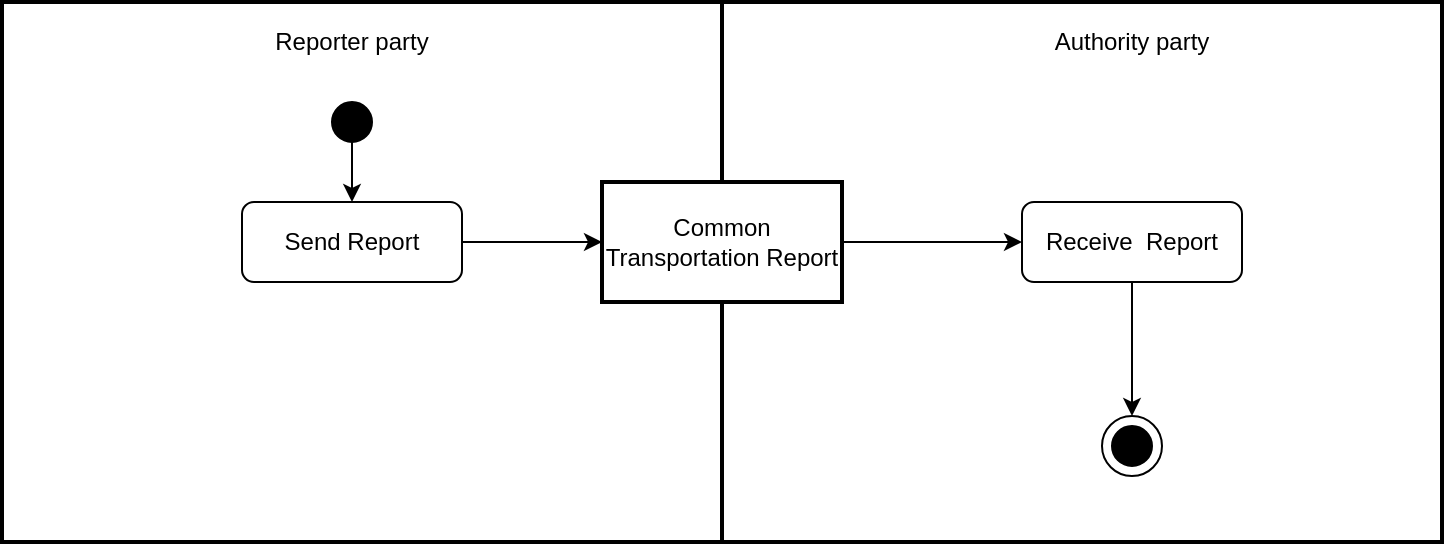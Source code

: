 <?xml version="1.0" encoding="UTF-8"?>
<mxfile version="13.1.3" type="google"><diagram id="db2bVVfNX6kb9CV8m8sJ" name="Page-1"><mxGraphModel dx="1038" dy="536" grid="1" gridSize="10" guides="1" tooltips="1" connect="1" arrows="1" fold="1" page="1" pageScale="1" pageWidth="827" pageHeight="1169" math="0" shadow="0"><root><mxCell id="0"/><mxCell id="1" parent="0"/><mxCell id="z_Pagm8OeHW6UBPKZrJR-15" value="" style="rounded=0;whiteSpace=wrap;html=1;strokeWidth=2;" parent="1" vertex="1"><mxGeometry x="40" y="50" width="360" height="270" as="geometry"/></mxCell><mxCell id="z_Pagm8OeHW6UBPKZrJR-16" value="" style="rounded=0;whiteSpace=wrap;html=1;strokeWidth=2;" parent="1" vertex="1"><mxGeometry x="400" y="50" width="360" height="270" as="geometry"/></mxCell><mxCell id="z_Pagm8OeHW6UBPKZrJR-26" value="" style="edgeStyle=orthogonalEdgeStyle;rounded=0;orthogonalLoop=1;jettySize=auto;html=1;entryX=0.5;entryY=0;entryDx=0;entryDy=0;" parent="1" source="z_Pagm8OeHW6UBPKZrJR-17" target="z_Pagm8OeHW6UBPKZrJR-21" edge="1"><mxGeometry relative="1" as="geometry"><mxPoint x="215" y="200" as="targetPoint"/></mxGeometry></mxCell><mxCell id="z_Pagm8OeHW6UBPKZrJR-17" value="" style="ellipse;whiteSpace=wrap;html=1;aspect=fixed;strokeWidth=1;fillColor=#000000;" parent="1" vertex="1"><mxGeometry x="205" y="100" width="20" height="20" as="geometry"/></mxCell><mxCell id="z_Pagm8OeHW6UBPKZrJR-18" value="Reporter party" style="text;html=1;strokeColor=none;fillColor=none;align=center;verticalAlign=middle;whiteSpace=wrap;rounded=0;" parent="1" vertex="1"><mxGeometry x="150" y="60" width="130" height="20" as="geometry"/></mxCell><mxCell id="z_Pagm8OeHW6UBPKZrJR-19" value="Authority party" style="text;html=1;strokeColor=none;fillColor=none;align=center;verticalAlign=middle;whiteSpace=wrap;rounded=0;" parent="1" vertex="1"><mxGeometry x="550" y="60" width="110" height="20" as="geometry"/></mxCell><mxCell id="z_Pagm8OeHW6UBPKZrJR-28" style="edgeStyle=orthogonalEdgeStyle;rounded=0;orthogonalLoop=1;jettySize=auto;html=1;entryX=0;entryY=0.5;entryDx=0;entryDy=0;" parent="1" source="z_Pagm8OeHW6UBPKZrJR-21" target="z_Pagm8OeHW6UBPKZrJR-22" edge="1"><mxGeometry relative="1" as="geometry"/></mxCell><mxCell id="z_Pagm8OeHW6UBPKZrJR-21" value="Send Report" style="rounded=1;whiteSpace=wrap;html=1;strokeWidth=1;fillColor=#FFFFFF;" parent="1" vertex="1"><mxGeometry x="160" y="150" width="110" height="40" as="geometry"/></mxCell><mxCell id="z_Pagm8OeHW6UBPKZrJR-31" style="edgeStyle=orthogonalEdgeStyle;rounded=0;orthogonalLoop=1;jettySize=auto;html=1;entryX=0;entryY=0.5;entryDx=0;entryDy=0;" parent="1" source="z_Pagm8OeHW6UBPKZrJR-22" target="z_Pagm8OeHW6UBPKZrJR-29" edge="1"><mxGeometry relative="1" as="geometry"/></mxCell><mxCell id="z_Pagm8OeHW6UBPKZrJR-22" value="Common Transportation Report" style="rounded=0;whiteSpace=wrap;html=1;strokeWidth=2;fillColor=#FFFFFF;" parent="1" vertex="1"><mxGeometry x="340" y="140" width="120" height="60" as="geometry"/></mxCell><mxCell id="z_Pagm8OeHW6UBPKZrJR-62" style="edgeStyle=orthogonalEdgeStyle;rounded=0;orthogonalLoop=1;jettySize=auto;html=1;entryX=0.5;entryY=0;entryDx=0;entryDy=0;" parent="1" source="z_Pagm8OeHW6UBPKZrJR-29" target="z_Pagm8OeHW6UBPKZrJR-47" edge="1"><mxGeometry relative="1" as="geometry"/></mxCell><mxCell id="z_Pagm8OeHW6UBPKZrJR-29" value="Receive&amp;nbsp; Report" style="rounded=1;whiteSpace=wrap;html=1;strokeWidth=1;fillColor=#FFFFFF;" parent="1" vertex="1"><mxGeometry x="550" y="150" width="110" height="40" as="geometry"/></mxCell><mxCell id="z_Pagm8OeHW6UBPKZrJR-47" value="" style="ellipse;whiteSpace=wrap;html=1;aspect=fixed;strokeWidth=1;fillColor=#FFFFFF;" parent="1" vertex="1"><mxGeometry x="590" y="257" width="30" height="30" as="geometry"/></mxCell><mxCell id="z_Pagm8OeHW6UBPKZrJR-48" value="" style="ellipse;whiteSpace=wrap;html=1;aspect=fixed;strokeWidth=1;fillColor=#000000;" parent="1" vertex="1"><mxGeometry x="595" y="262" width="20" height="20" as="geometry"/></mxCell></root></mxGraphModel></diagram></mxfile>